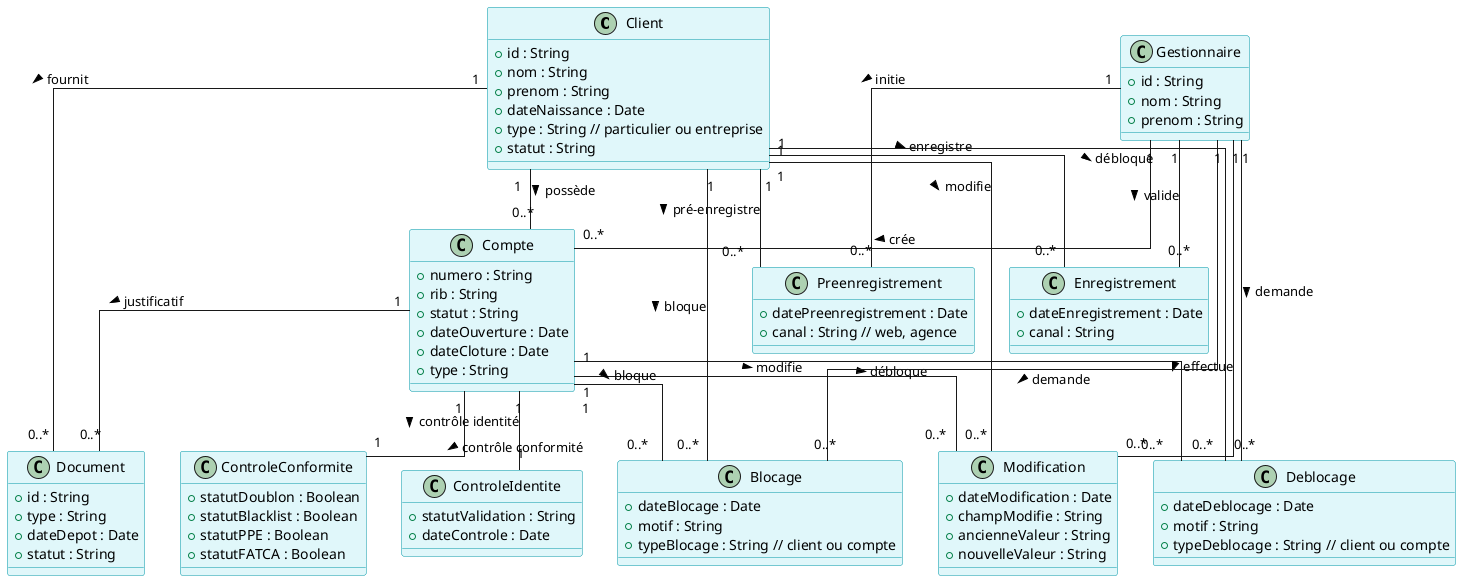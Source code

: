 @startuml DiagrammeClasseGeneralKYC
skinparam class {
    BackgroundColor #E0F7FA
    BorderColor #0097A7
}
skinparam linetype ortho

' --- Entités principales ---
class Client {
    +id : String
    +nom : String
    +prenom : String
    +dateNaissance : Date
    +type : String // particulier ou entreprise
    +statut : String
}

class Compte {
    +numero : String
    +rib : String
    +statut : String
    +dateOuverture : Date
    +dateCloture : Date
    +type : String
}

class Document {
    +id : String
    +type : String
    +dateDepot : Date
    +statut : String
}

class Gestionnaire {
    +id : String
    +nom : String
    +prenom : String
}

' --- Opérations/Services ---
class Preenregistrement {
    +datePreenregistrement : Date
    +canal : String // web, agence
}

class Enregistrement {
    +dateEnregistrement : Date
    +canal : String
}

class Modification {
    +dateModification : Date
    +champModifie : String
    +ancienneValeur : String
    +nouvelleValeur : String
}

class Blocage {
    +dateBlocage : Date
    +motif : String
    +typeBlocage : String // client ou compte
}

class Deblocage {
    +dateDeblocage : Date
    +motif : String
    +typeDeblocage : String // client ou compte
}

' --- Contrôles ---
class ControleIdentite {
    +statutValidation : String
    +dateControle : Date
}

class ControleConformite {
    +statutDoublon : Boolean
    +statutBlacklist : Boolean
    +statutPPE : Boolean
    +statutFATCA : Boolean
}

' --- Relations principales ---
Client "1" -- "0..*" Compte : possède >
Client "1" -- "0..*" Document : fournit >
Compte "1" -- "0..*" Document : justificatif >
Gestionnaire "1" -- "0..*" Compte : crée >
Compte "1" -- "1" ControleIdentite : contrôle identité >
Compte "1" -- "1" ControleConformite : contrôle conformité >

' --- Relations opérations ---
Client "1" -- "0..*" Preenregistrement : pré-enregistre >
Client "1" -- "0..*" Enregistrement : enregistre >
Client "1" -- "0..*" Modification : modifie >
Client "1" -- "0..*" Blocage : bloque >
Client "1" -- "0..*" Deblocage : débloque >

Compte "1" -- "0..*" Modification : modifie >
Compte "1" -- "0..*" Blocage : bloque >
Compte "1" -- "0..*" Deblocage : débloque >

Gestionnaire "1" -- "0..*" Preenregistrement : initie >
Gestionnaire "1" -- "0..*" Enregistrement : valide >
Gestionnaire "1" -- "0..*" Modification : effectue >
Gestionnaire "1" -- "0..*" Blocage : demande >
Gestionnaire "1" -- "0..*" Deblocage : demande >

@enduml